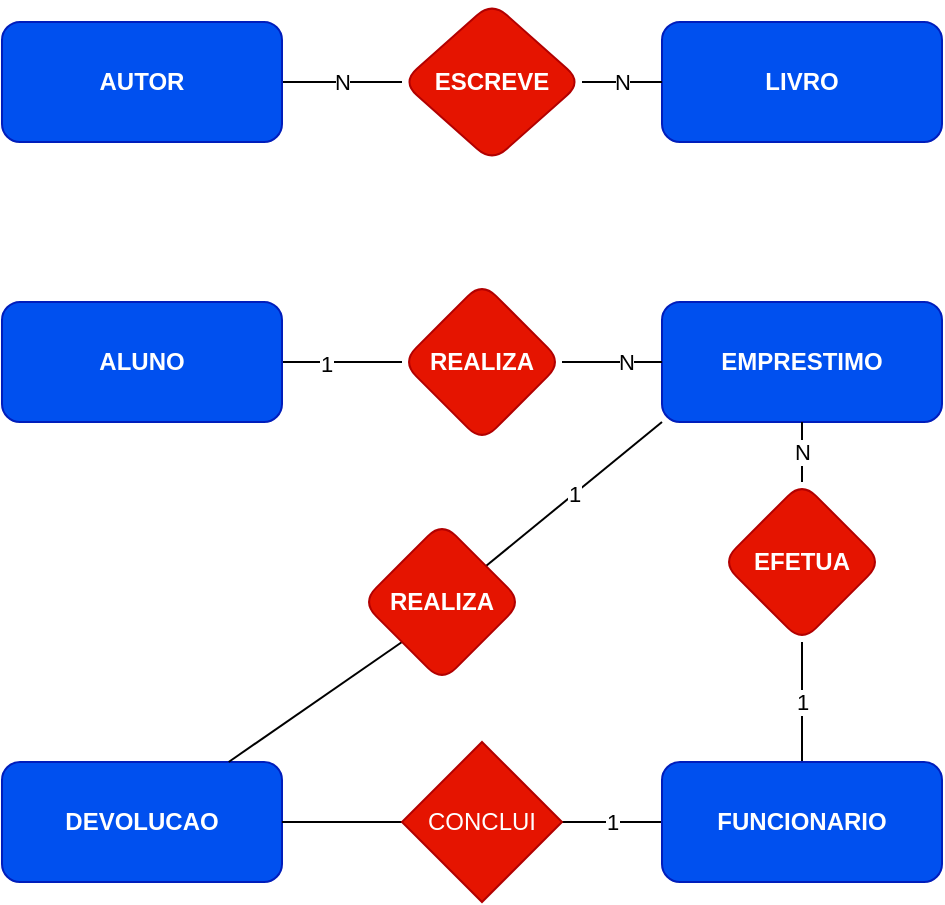 <mxfile>
    <diagram id="c05tHrk0XDrmxHLsDrPK" name="Página-1">
        <mxGraphModel dx="426" dy="710" grid="1" gridSize="10" guides="1" tooltips="1" connect="1" arrows="1" fold="1" page="1" pageScale="1" pageWidth="827" pageHeight="1169" math="0" shadow="0">
            <root>
                <mxCell id="0"/>
                <mxCell id="1" parent="0"/>
                <mxCell id="11" value="N" style="edgeStyle=none;html=1;endArrow=none;endFill=0;" parent="1" source="2" target="10" edge="1">
                    <mxGeometry relative="1" as="geometry"/>
                </mxCell>
                <mxCell id="2" value="&lt;span&gt;AUTOR&lt;/span&gt;" style="rounded=1;whiteSpace=wrap;html=1;fillColor=#0050ef;strokeColor=#001DBC;fontColor=#ffffff;fontStyle=1" parent="1" vertex="1">
                    <mxGeometry x="60" y="40" width="140" height="60" as="geometry"/>
                </mxCell>
                <mxCell id="3" value="&lt;span&gt;LIVRO&lt;/span&gt;" style="rounded=1;whiteSpace=wrap;html=1;fillColor=#0050ef;strokeColor=#001DBC;fontColor=#ffffff;fontStyle=1" parent="1" vertex="1">
                    <mxGeometry x="390" y="40" width="140" height="60" as="geometry"/>
                </mxCell>
                <mxCell id="17" value="1" style="edgeStyle=none;html=1;endArrow=none;endFill=0;" parent="1" source="4" target="16" edge="1">
                    <mxGeometry relative="1" as="geometry"/>
                </mxCell>
                <mxCell id="27" value="1" style="edgeStyle=none;html=1;entryX=1;entryY=0.5;entryDx=0;entryDy=0;endArrow=none;endFill=0;" parent="1" source="4" target="26" edge="1">
                    <mxGeometry relative="1" as="geometry"/>
                </mxCell>
                <mxCell id="4" value="&lt;span&gt;FUNCIONARIO&lt;/span&gt;&lt;span style=&quot;color: rgba(0, 0, 0, 0); font-family: monospace; font-size: 0px; text-align: start;&quot;&gt;%3CmxGraphModel%3E%3Croot%3E%3CmxCell%20id%3D%220%22%2F%3E%3CmxCell%20id%3D%221%22%20parent%3D%220%22%2F%3E%3CmxCell%20id%3D%222%22%20value%3D%22%26lt%3Bb%26gt%3BAUTOR%26lt%3B%2Fb%26gt%3B%22%20style%3D%22rounded%3D1%3BwhiteSpace%3Dwrap%3Bhtml%3D1%3BfillColor%3D%23f0a30a%3BfontColor%3D%23000000%3BstrokeColor%3D%23BD7000%3B%22%20vertex%3D%221%22%20parent%3D%221%22%3E%3CmxGeometry%20x%3D%2260%22%20y%3D%2280%22%20width%3D%22140%22%20height%3D%2260%22%20as%3D%22geometry%22%2F%3E%3C%2FmxCell%3E%3C%2Froot%3E%3C%2FmxGraphModel%3E&lt;/span&gt;" style="rounded=1;whiteSpace=wrap;html=1;fillColor=#0050ef;strokeColor=#001DBC;fontColor=#ffffff;fontStyle=1" parent="1" vertex="1">
                    <mxGeometry x="390" y="410" width="140" height="60" as="geometry"/>
                </mxCell>
                <mxCell id="5" value="&lt;span&gt;EMPRESTIMO&lt;/span&gt;" style="rounded=1;whiteSpace=wrap;html=1;fillColor=#0050ef;strokeColor=#001DBC;fontColor=#ffffff;fontStyle=1" parent="1" vertex="1">
                    <mxGeometry x="390" y="180" width="140" height="60" as="geometry"/>
                </mxCell>
                <mxCell id="14" value="" style="edgeStyle=none;html=1;endArrow=none;endFill=0;" parent="1" source="6" target="13" edge="1">
                    <mxGeometry relative="1" as="geometry"/>
                </mxCell>
                <mxCell id="32" value="1" style="edgeLabel;html=1;align=center;verticalAlign=middle;resizable=0;points=[];" parent="14" vertex="1" connectable="0">
                    <mxGeometry x="-0.267" relative="1" as="geometry">
                        <mxPoint y="1" as="offset"/>
                    </mxGeometry>
                </mxCell>
                <mxCell id="6" value="&lt;span&gt;ALUNO&lt;/span&gt;" style="rounded=1;whiteSpace=wrap;html=1;fillColor=#0050ef;strokeColor=#001DBC;fontColor=#ffffff;fontStyle=1" parent="1" vertex="1">
                    <mxGeometry x="60" y="180" width="140" height="60" as="geometry"/>
                </mxCell>
                <mxCell id="34" value="1" style="edgeStyle=none;html=1;entryX=0;entryY=1;entryDx=0;entryDy=0;endArrow=none;endFill=0;startArrow=none;" parent="1" source="35" target="5" edge="1">
                    <mxGeometry relative="1" as="geometry"/>
                </mxCell>
                <mxCell id="7" value="&lt;span&gt;DEVOLUCAO&lt;/span&gt;" style="rounded=1;whiteSpace=wrap;html=1;fillColor=#0050ef;strokeColor=#001DBC;fontColor=#ffffff;fontStyle=1" parent="1" vertex="1">
                    <mxGeometry x="60" y="410" width="140" height="60" as="geometry"/>
                </mxCell>
                <mxCell id="12" value="N" style="edgeStyle=none;html=1;exitX=1;exitY=0.5;exitDx=0;exitDy=0;endArrow=none;endFill=0;" parent="1" source="10" target="3" edge="1">
                    <mxGeometry relative="1" as="geometry"/>
                </mxCell>
                <mxCell id="10" value="ESCREVE" style="rhombus;whiteSpace=wrap;html=1;fillColor=#e51400;strokeColor=#B20000;fontColor=#ffffff;rounded=1;fontStyle=1;" parent="1" vertex="1">
                    <mxGeometry x="260" y="30" width="90" height="80" as="geometry"/>
                </mxCell>
                <mxCell id="15" style="edgeStyle=none;html=1;entryX=0;entryY=0.5;entryDx=0;entryDy=0;endArrow=none;endFill=0;" parent="1" source="13" target="5" edge="1">
                    <mxGeometry relative="1" as="geometry"/>
                </mxCell>
                <mxCell id="33" value="N" style="edgeLabel;html=1;align=center;verticalAlign=middle;resizable=0;points=[];" parent="15" vertex="1" connectable="0">
                    <mxGeometry x="0.28" relative="1" as="geometry">
                        <mxPoint as="offset"/>
                    </mxGeometry>
                </mxCell>
                <mxCell id="13" value="REALIZA" style="rhombus;whiteSpace=wrap;html=1;fillColor=#e51400;strokeColor=#B20000;fontColor=#ffffff;rounded=1;fontStyle=1;" parent="1" vertex="1">
                    <mxGeometry x="260" y="170" width="80" height="80" as="geometry"/>
                </mxCell>
                <mxCell id="21" value="N" style="edgeStyle=none;html=1;entryX=0.5;entryY=1;entryDx=0;entryDy=0;endArrow=none;endFill=0;" parent="1" source="16" target="5" edge="1">
                    <mxGeometry relative="1" as="geometry"/>
                </mxCell>
                <mxCell id="16" value="EFETUA" style="rhombus;whiteSpace=wrap;html=1;fillColor=#e51400;strokeColor=#B20000;fontColor=#ffffff;rounded=1;fontStyle=1;" parent="1" vertex="1">
                    <mxGeometry x="420" y="270" width="80" height="80" as="geometry"/>
                </mxCell>
                <mxCell id="28" style="edgeStyle=none;html=1;entryX=1;entryY=0.5;entryDx=0;entryDy=0;endArrow=none;endFill=0;" parent="1" source="26" target="7" edge="1">
                    <mxGeometry relative="1" as="geometry"/>
                </mxCell>
                <mxCell id="26" value="CONCLUI" style="rhombus;whiteSpace=wrap;html=1;fillColor=#e51400;fontColor=#ffffff;strokeColor=#B20000;" parent="1" vertex="1">
                    <mxGeometry x="260" y="400" width="80" height="80" as="geometry"/>
                </mxCell>
                <mxCell id="36" value="" style="edgeStyle=none;html=1;entryX=0;entryY=1;entryDx=0;entryDy=0;endArrow=none;endFill=0;" parent="1" source="7" target="35" edge="1">
                    <mxGeometry relative="1" as="geometry">
                        <mxPoint x="169" y="410" as="sourcePoint"/>
                        <mxPoint x="390" y="240" as="targetPoint"/>
                    </mxGeometry>
                </mxCell>
                <mxCell id="35" value="REALIZA" style="rhombus;whiteSpace=wrap;html=1;fillColor=#e51400;strokeColor=#B20000;fontColor=#ffffff;rounded=1;fontStyle=1;" parent="1" vertex="1">
                    <mxGeometry x="240" y="290" width="80" height="80" as="geometry"/>
                </mxCell>
            </root>
        </mxGraphModel>
    </diagram>
</mxfile>